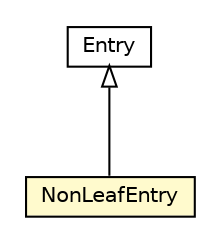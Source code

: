 #!/usr/local/bin/dot
#
# Class diagram 
# Generated by UMLGraph version R5_6-24-gf6e263 (http://www.umlgraph.org/)
#

digraph G {
	edge [fontname="Helvetica",fontsize=10,labelfontname="Helvetica",labelfontsize=10];
	node [fontname="Helvetica",fontsize=10,shape=plaintext];
	nodesep=0.25;
	ranksep=0.5;
	// com.orientechnologies.orient.core.storage.index.sbtree.multivalue.v2.CellBTreeMultiValueV2Bucket.Entry
	c953807 [label=<<table title="com.orientechnologies.orient.core.storage.index.sbtree.multivalue.v2.CellBTreeMultiValueV2Bucket.Entry" border="0" cellborder="1" cellspacing="0" cellpadding="2" port="p" href="./CellBTreeMultiValueV2Bucket.Entry.html">
		<tr><td><table border="0" cellspacing="0" cellpadding="1">
<tr><td align="center" balign="center"> Entry </td></tr>
		</table></td></tr>
		</table>>, URL="./CellBTreeMultiValueV2Bucket.Entry.html", fontname="Helvetica", fontcolor="black", fontsize=10.0];
	// com.orientechnologies.orient.core.storage.index.sbtree.multivalue.v2.CellBTreeMultiValueV2Bucket.NonLeafEntry
	c953809 [label=<<table title="com.orientechnologies.orient.core.storage.index.sbtree.multivalue.v2.CellBTreeMultiValueV2Bucket.NonLeafEntry" border="0" cellborder="1" cellspacing="0" cellpadding="2" port="p" bgcolor="lemonChiffon" href="./CellBTreeMultiValueV2Bucket.NonLeafEntry.html">
		<tr><td><table border="0" cellspacing="0" cellpadding="1">
<tr><td align="center" balign="center"> NonLeafEntry </td></tr>
		</table></td></tr>
		</table>>, URL="./CellBTreeMultiValueV2Bucket.NonLeafEntry.html", fontname="Helvetica", fontcolor="black", fontsize=10.0];
	//com.orientechnologies.orient.core.storage.index.sbtree.multivalue.v2.CellBTreeMultiValueV2Bucket.NonLeafEntry extends com.orientechnologies.orient.core.storage.index.sbtree.multivalue.v2.CellBTreeMultiValueV2Bucket.Entry
	c953807:p -> c953809:p [dir=back,arrowtail=empty];
}

